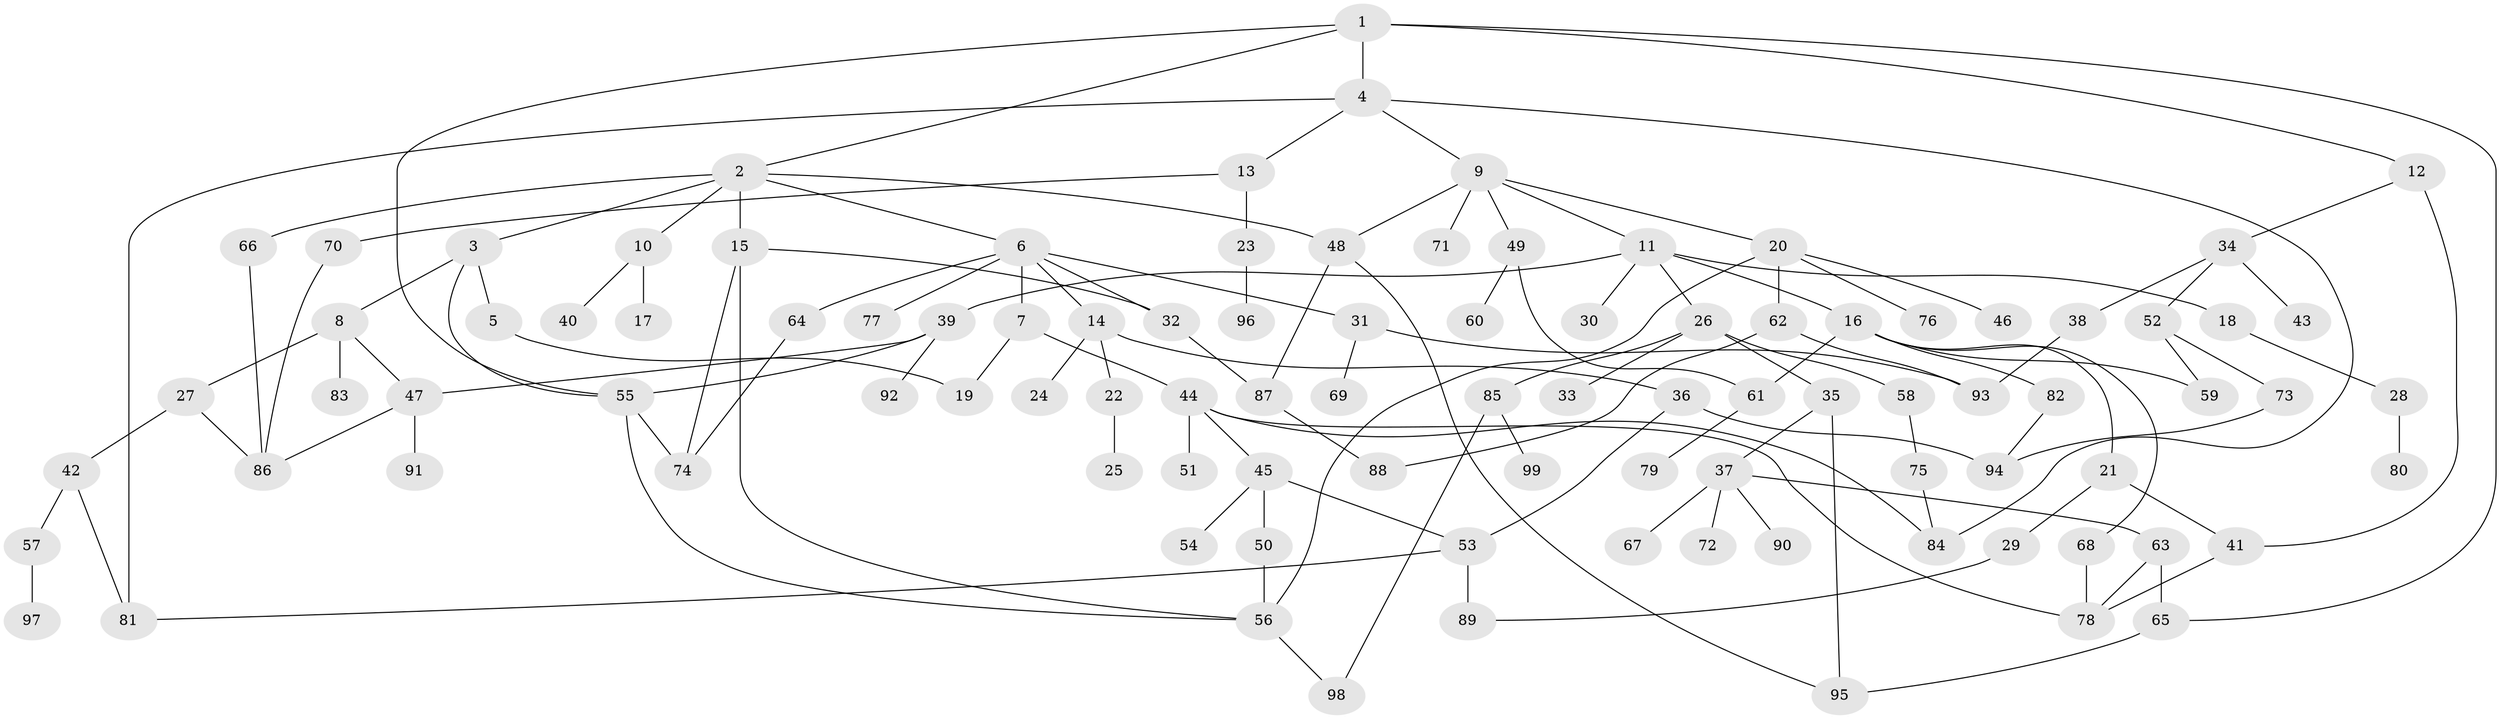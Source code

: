 // Generated by graph-tools (version 1.1) at 2025/49/03/09/25 03:49:16]
// undirected, 99 vertices, 134 edges
graph export_dot {
graph [start="1"]
  node [color=gray90,style=filled];
  1;
  2;
  3;
  4;
  5;
  6;
  7;
  8;
  9;
  10;
  11;
  12;
  13;
  14;
  15;
  16;
  17;
  18;
  19;
  20;
  21;
  22;
  23;
  24;
  25;
  26;
  27;
  28;
  29;
  30;
  31;
  32;
  33;
  34;
  35;
  36;
  37;
  38;
  39;
  40;
  41;
  42;
  43;
  44;
  45;
  46;
  47;
  48;
  49;
  50;
  51;
  52;
  53;
  54;
  55;
  56;
  57;
  58;
  59;
  60;
  61;
  62;
  63;
  64;
  65;
  66;
  67;
  68;
  69;
  70;
  71;
  72;
  73;
  74;
  75;
  76;
  77;
  78;
  79;
  80;
  81;
  82;
  83;
  84;
  85;
  86;
  87;
  88;
  89;
  90;
  91;
  92;
  93;
  94;
  95;
  96;
  97;
  98;
  99;
  1 -- 2;
  1 -- 4;
  1 -- 12;
  1 -- 55;
  1 -- 65;
  2 -- 3;
  2 -- 6;
  2 -- 10;
  2 -- 15;
  2 -- 48;
  2 -- 66;
  3 -- 5;
  3 -- 8;
  3 -- 55;
  4 -- 9;
  4 -- 13;
  4 -- 81;
  4 -- 84;
  5 -- 19;
  6 -- 7;
  6 -- 14;
  6 -- 31;
  6 -- 64;
  6 -- 77;
  6 -- 32;
  7 -- 44;
  7 -- 19;
  8 -- 27;
  8 -- 83;
  8 -- 47;
  9 -- 11;
  9 -- 20;
  9 -- 49;
  9 -- 71;
  9 -- 48;
  10 -- 17;
  10 -- 40;
  11 -- 16;
  11 -- 18;
  11 -- 26;
  11 -- 30;
  11 -- 39;
  12 -- 34;
  12 -- 41;
  13 -- 23;
  13 -- 70;
  14 -- 22;
  14 -- 24;
  14 -- 36;
  15 -- 32;
  15 -- 74;
  15 -- 56;
  16 -- 21;
  16 -- 59;
  16 -- 61;
  16 -- 68;
  16 -- 82;
  18 -- 28;
  20 -- 46;
  20 -- 56;
  20 -- 62;
  20 -- 76;
  21 -- 29;
  21 -- 41;
  22 -- 25;
  23 -- 96;
  26 -- 33;
  26 -- 35;
  26 -- 58;
  26 -- 85;
  27 -- 42;
  27 -- 86;
  28 -- 80;
  29 -- 89;
  31 -- 69;
  31 -- 93;
  32 -- 87;
  34 -- 38;
  34 -- 43;
  34 -- 52;
  35 -- 37;
  35 -- 95;
  36 -- 53;
  36 -- 94;
  37 -- 63;
  37 -- 67;
  37 -- 72;
  37 -- 90;
  38 -- 93;
  39 -- 47;
  39 -- 92;
  39 -- 55;
  41 -- 78;
  42 -- 57;
  42 -- 81;
  44 -- 45;
  44 -- 51;
  44 -- 84;
  44 -- 78;
  45 -- 50;
  45 -- 53;
  45 -- 54;
  47 -- 91;
  47 -- 86;
  48 -- 87;
  48 -- 95;
  49 -- 60;
  49 -- 61;
  50 -- 56;
  52 -- 73;
  52 -- 59;
  53 -- 89;
  53 -- 81;
  55 -- 74;
  55 -- 56;
  56 -- 98;
  57 -- 97;
  58 -- 75;
  61 -- 79;
  62 -- 88;
  62 -- 93;
  63 -- 78;
  63 -- 65;
  64 -- 74;
  65 -- 95;
  66 -- 86;
  68 -- 78;
  70 -- 86;
  73 -- 94;
  75 -- 84;
  82 -- 94;
  85 -- 99;
  85 -- 98;
  87 -- 88;
}
